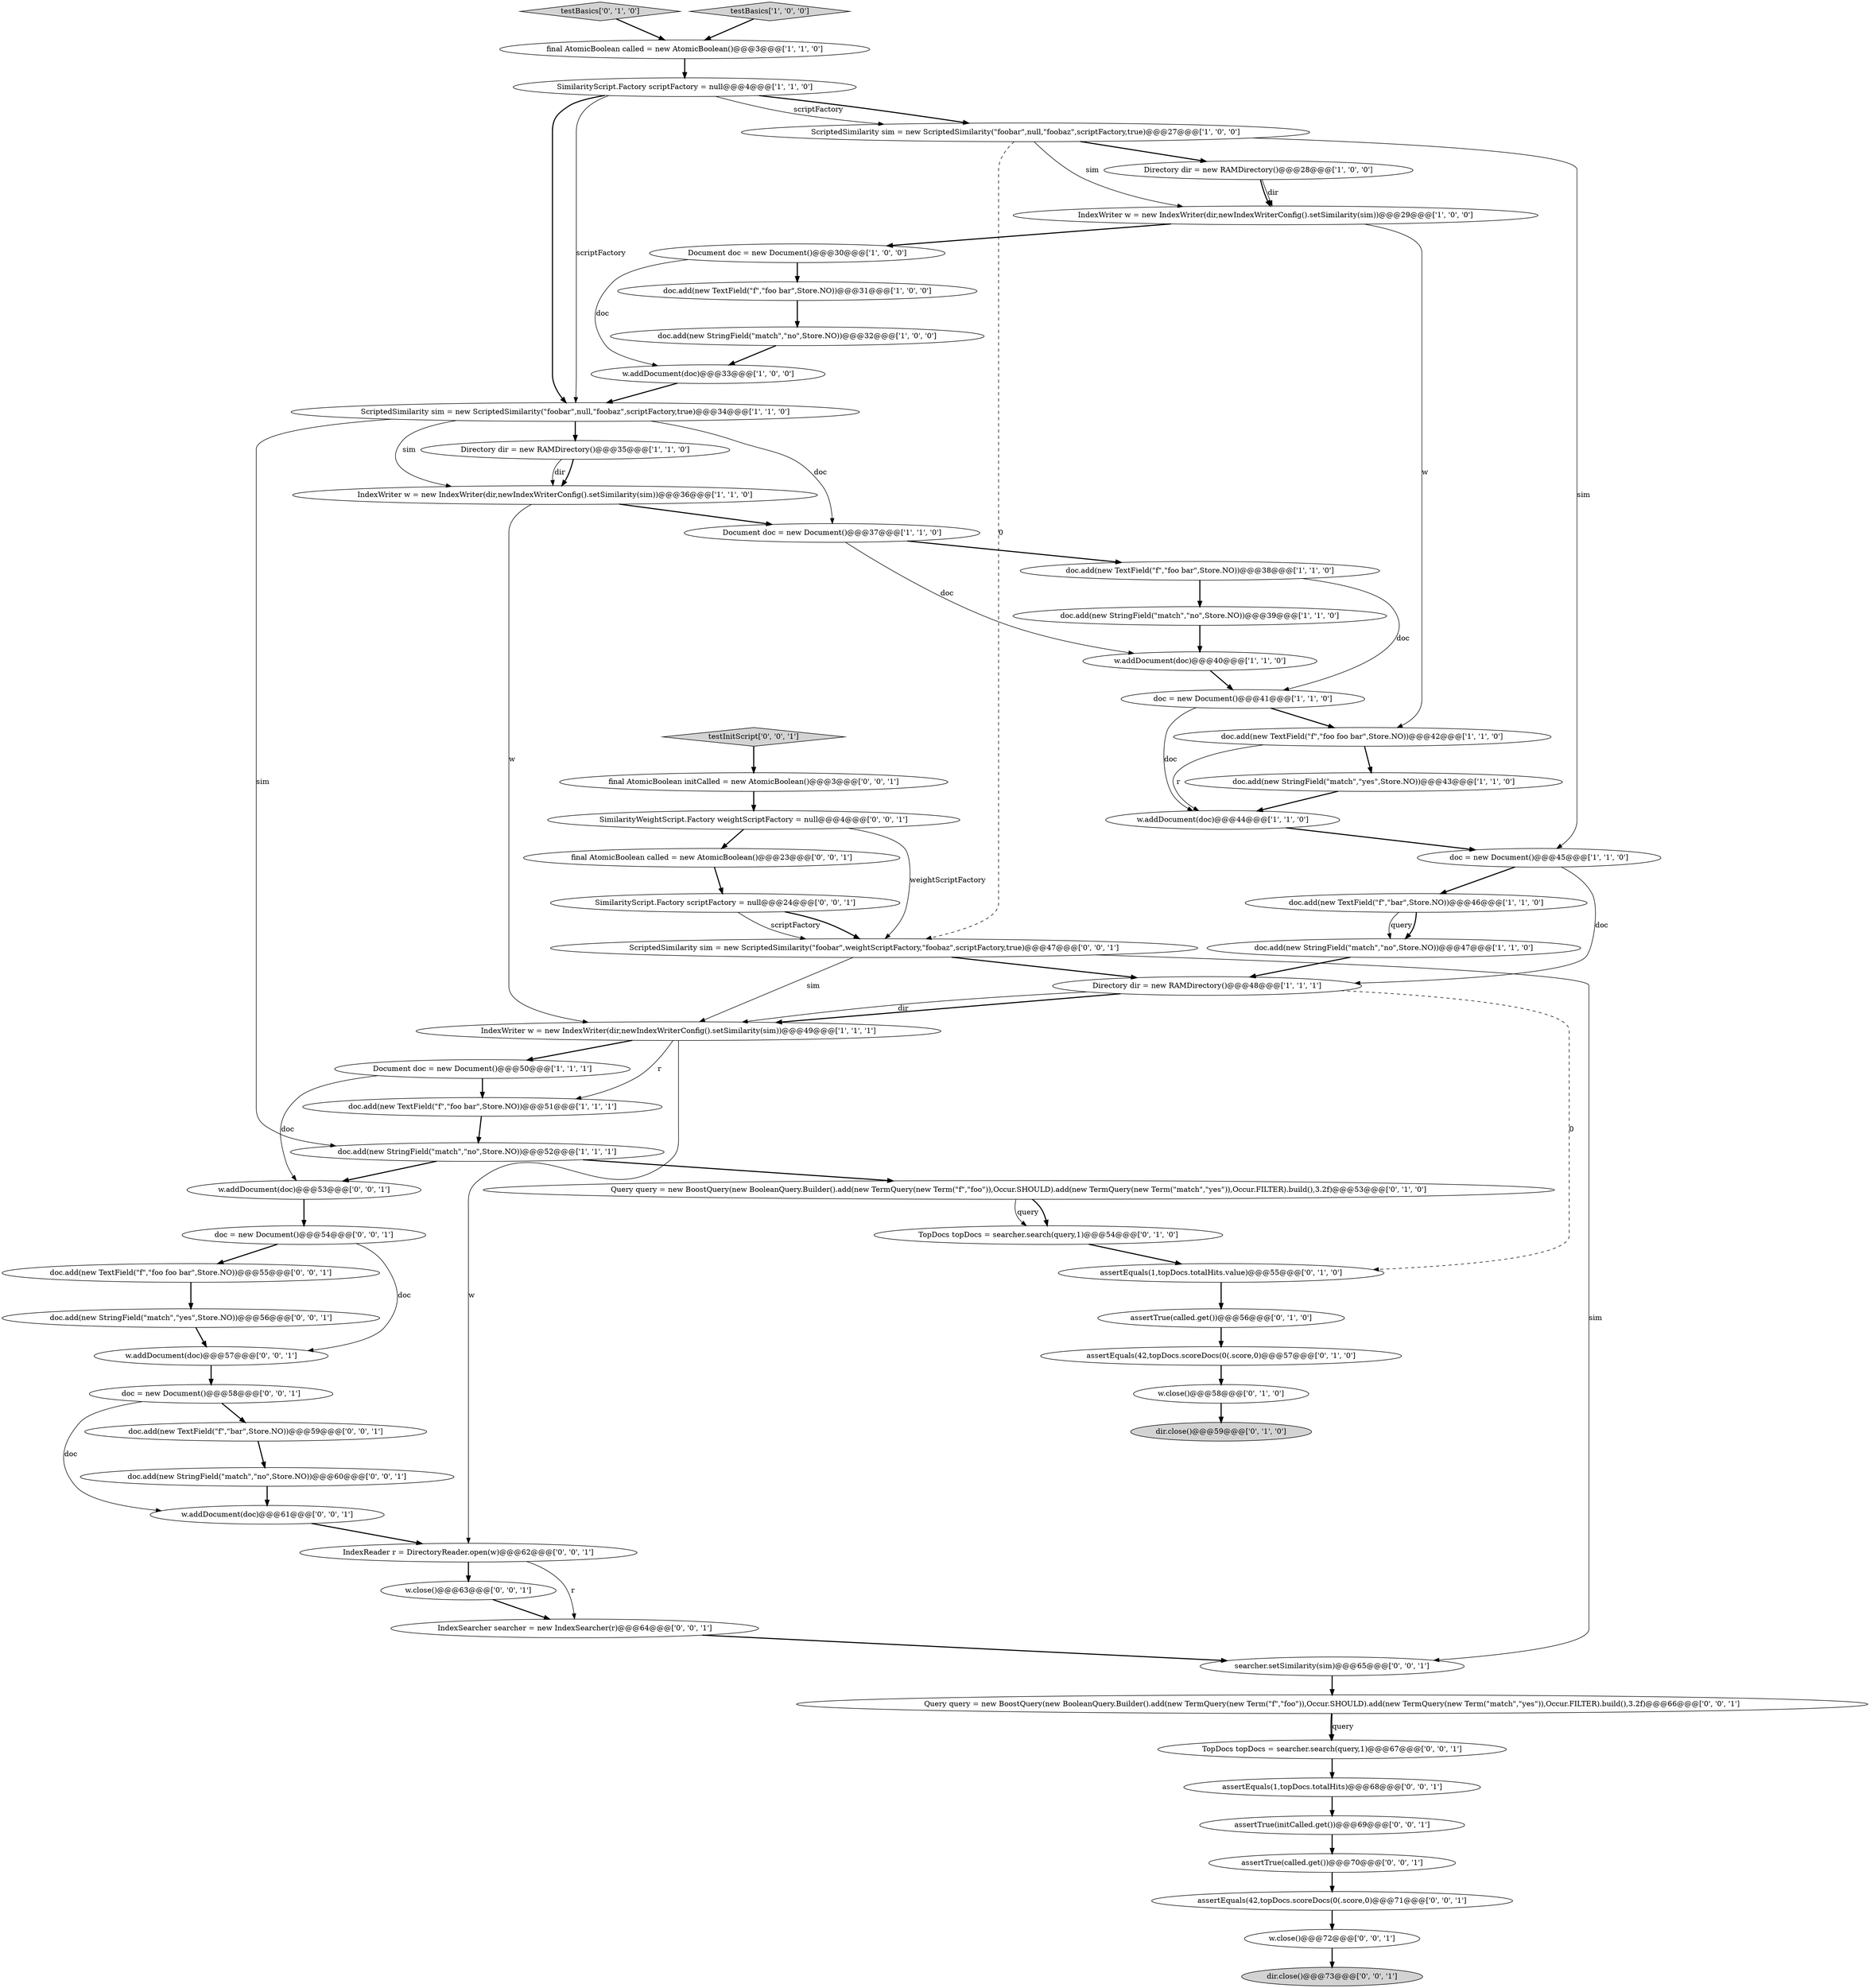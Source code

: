 digraph {
6 [style = filled, label = "SimilarityScript.Factory scriptFactory = null@@@4@@@['1', '1', '0']", fillcolor = white, shape = ellipse image = "AAA0AAABBB1BBB"];
5 [style = filled, label = "ScriptedSimilarity sim = new ScriptedSimilarity(\"foobar\",null,\"foobaz\",scriptFactory,true)@@@27@@@['1', '0', '0']", fillcolor = white, shape = ellipse image = "AAA0AAABBB1BBB"];
50 [style = filled, label = "dir.close()@@@73@@@['0', '0', '1']", fillcolor = lightgray, shape = ellipse image = "AAA0AAABBB3BBB"];
12 [style = filled, label = "Directory dir = new RAMDirectory()@@@28@@@['1', '0', '0']", fillcolor = white, shape = ellipse image = "AAA0AAABBB1BBB"];
29 [style = filled, label = "TopDocs topDocs = searcher.search(query,1)@@@54@@@['0', '1', '0']", fillcolor = white, shape = ellipse image = "AAA0AAABBB2BBB"];
49 [style = filled, label = "assertTrue(called.get())@@@70@@@['0', '0', '1']", fillcolor = white, shape = ellipse image = "AAA0AAABBB3BBB"];
37 [style = filled, label = "w.addDocument(doc)@@@53@@@['0', '0', '1']", fillcolor = white, shape = ellipse image = "AAA0AAABBB3BBB"];
36 [style = filled, label = "Query query = new BoostQuery(new BooleanQuery.Builder().add(new TermQuery(new Term(\"f\",\"foo\")),Occur.SHOULD).add(new TermQuery(new Term(\"match\",\"yes\")),Occur.FILTER).build(),3.2f)@@@53@@@['0', '1', '0']", fillcolor = white, shape = ellipse image = "AAA0AAABBB2BBB"];
32 [style = filled, label = "testBasics['0', '1', '0']", fillcolor = lightgray, shape = diamond image = "AAA0AAABBB2BBB"];
45 [style = filled, label = "assertEquals(42,topDocs.scoreDocs(0(.score,0)@@@71@@@['0', '0', '1']", fillcolor = white, shape = ellipse image = "AAA0AAABBB3BBB"];
42 [style = filled, label = "final AtomicBoolean initCalled = new AtomicBoolean()@@@3@@@['0', '0', '1']", fillcolor = white, shape = ellipse image = "AAA0AAABBB3BBB"];
60 [style = filled, label = "w.close()@@@72@@@['0', '0', '1']", fillcolor = white, shape = ellipse image = "AAA0AAABBB3BBB"];
30 [style = filled, label = "dir.close()@@@59@@@['0', '1', '0']", fillcolor = lightgray, shape = ellipse image = "AAA0AAABBB2BBB"];
1 [style = filled, label = "w.addDocument(doc)@@@44@@@['1', '1', '0']", fillcolor = white, shape = ellipse image = "AAA0AAABBB1BBB"];
7 [style = filled, label = "doc.add(new StringField(\"match\",\"no\",Store.NO))@@@32@@@['1', '0', '0']", fillcolor = white, shape = ellipse image = "AAA0AAABBB1BBB"];
11 [style = filled, label = "ScriptedSimilarity sim = new ScriptedSimilarity(\"foobar\",null,\"foobaz\",scriptFactory,true)@@@34@@@['1', '1', '0']", fillcolor = white, shape = ellipse image = "AAA0AAABBB1BBB"];
38 [style = filled, label = "w.addDocument(doc)@@@61@@@['0', '0', '1']", fillcolor = white, shape = ellipse image = "AAA0AAABBB3BBB"];
19 [style = filled, label = "doc = new Document()@@@41@@@['1', '1', '0']", fillcolor = white, shape = ellipse image = "AAA0AAABBB1BBB"];
18 [style = filled, label = "Directory dir = new RAMDirectory()@@@35@@@['1', '1', '0']", fillcolor = white, shape = ellipse image = "AAA0AAABBB1BBB"];
10 [style = filled, label = "doc.add(new TextField(\"f\",\"foo bar\",Store.NO))@@@51@@@['1', '1', '1']", fillcolor = white, shape = ellipse image = "AAA0AAABBB1BBB"];
57 [style = filled, label = "SimilarityScript.Factory scriptFactory = null@@@24@@@['0', '0', '1']", fillcolor = white, shape = ellipse image = "AAA0AAABBB3BBB"];
25 [style = filled, label = "doc.add(new TextField(\"f\",\"foo foo bar\",Store.NO))@@@42@@@['1', '1', '0']", fillcolor = white, shape = ellipse image = "AAA0AAABBB1BBB"];
8 [style = filled, label = "final AtomicBoolean called = new AtomicBoolean()@@@3@@@['1', '1', '0']", fillcolor = white, shape = ellipse image = "AAA0AAABBB1BBB"];
58 [style = filled, label = "w.addDocument(doc)@@@57@@@['0', '0', '1']", fillcolor = white, shape = ellipse image = "AAA0AAABBB3BBB"];
26 [style = filled, label = "Directory dir = new RAMDirectory()@@@48@@@['1', '1', '1']", fillcolor = white, shape = ellipse image = "AAA0AAABBB1BBB"];
53 [style = filled, label = "doc.add(new StringField(\"match\",\"yes\",Store.NO))@@@56@@@['0', '0', '1']", fillcolor = white, shape = ellipse image = "AAA0AAABBB3BBB"];
59 [style = filled, label = "IndexSearcher searcher = new IndexSearcher(r)@@@64@@@['0', '0', '1']", fillcolor = white, shape = ellipse image = "AAA0AAABBB3BBB"];
20 [style = filled, label = "IndexWriter w = new IndexWriter(dir,newIndexWriterConfig().setSimilarity(sim))@@@36@@@['1', '1', '0']", fillcolor = white, shape = ellipse image = "AAA0AAABBB1BBB"];
16 [style = filled, label = "doc.add(new TextField(\"f\",\"foo bar\",Store.NO))@@@38@@@['1', '1', '0']", fillcolor = white, shape = ellipse image = "AAA0AAABBB1BBB"];
27 [style = filled, label = "Document doc = new Document()@@@30@@@['1', '0', '0']", fillcolor = white, shape = ellipse image = "AAA0AAABBB1BBB"];
17 [style = filled, label = "IndexWriter w = new IndexWriter(dir,newIndexWriterConfig().setSimilarity(sim))@@@49@@@['1', '1', '1']", fillcolor = white, shape = ellipse image = "AAA0AAABBB1BBB"];
3 [style = filled, label = "doc.add(new TextField(\"f\",\"bar\",Store.NO))@@@46@@@['1', '1', '0']", fillcolor = white, shape = ellipse image = "AAA0AAABBB1BBB"];
46 [style = filled, label = "assertTrue(initCalled.get())@@@69@@@['0', '0', '1']", fillcolor = white, shape = ellipse image = "AAA0AAABBB3BBB"];
48 [style = filled, label = "doc = new Document()@@@58@@@['0', '0', '1']", fillcolor = white, shape = ellipse image = "AAA0AAABBB3BBB"];
55 [style = filled, label = "doc.add(new TextField(\"f\",\"foo foo bar\",Store.NO))@@@55@@@['0', '0', '1']", fillcolor = white, shape = ellipse image = "AAA0AAABBB3BBB"];
0 [style = filled, label = "doc = new Document()@@@45@@@['1', '1', '0']", fillcolor = white, shape = ellipse image = "AAA0AAABBB1BBB"];
41 [style = filled, label = "doc.add(new StringField(\"match\",\"no\",Store.NO))@@@60@@@['0', '0', '1']", fillcolor = white, shape = ellipse image = "AAA0AAABBB3BBB"];
33 [style = filled, label = "assertTrue(called.get())@@@56@@@['0', '1', '0']", fillcolor = white, shape = ellipse image = "AAA0AAABBB2BBB"];
43 [style = filled, label = "SimilarityWeightScript.Factory weightScriptFactory = null@@@4@@@['0', '0', '1']", fillcolor = white, shape = ellipse image = "AAA0AAABBB3BBB"];
63 [style = filled, label = "testInitScript['0', '0', '1']", fillcolor = lightgray, shape = diamond image = "AAA0AAABBB3BBB"];
24 [style = filled, label = "doc.add(new TextField(\"f\",\"foo bar\",Store.NO))@@@31@@@['1', '0', '0']", fillcolor = white, shape = ellipse image = "AAA0AAABBB1BBB"];
21 [style = filled, label = "w.addDocument(doc)@@@33@@@['1', '0', '0']", fillcolor = white, shape = ellipse image = "AAA0AAABBB1BBB"];
22 [style = filled, label = "doc.add(new StringField(\"match\",\"no\",Store.NO))@@@52@@@['1', '1', '1']", fillcolor = white, shape = ellipse image = "AAA0AAABBB1BBB"];
39 [style = filled, label = "TopDocs topDocs = searcher.search(query,1)@@@67@@@['0', '0', '1']", fillcolor = white, shape = ellipse image = "AAA0AAABBB3BBB"];
13 [style = filled, label = "doc.add(new StringField(\"match\",\"no\",Store.NO))@@@39@@@['1', '1', '0']", fillcolor = white, shape = ellipse image = "AAA0AAABBB1BBB"];
2 [style = filled, label = "testBasics['1', '0', '0']", fillcolor = lightgray, shape = diamond image = "AAA0AAABBB1BBB"];
44 [style = filled, label = "assertEquals(1,topDocs.totalHits)@@@68@@@['0', '0', '1']", fillcolor = white, shape = ellipse image = "AAA0AAABBB3BBB"];
47 [style = filled, label = "doc.add(new TextField(\"f\",\"bar\",Store.NO))@@@59@@@['0', '0', '1']", fillcolor = white, shape = ellipse image = "AAA0AAABBB3BBB"];
34 [style = filled, label = "assertEquals(1,topDocs.totalHits.value)@@@55@@@['0', '1', '0']", fillcolor = white, shape = ellipse image = "AAA1AAABBB2BBB"];
56 [style = filled, label = "ScriptedSimilarity sim = new ScriptedSimilarity(\"foobar\",weightScriptFactory,\"foobaz\",scriptFactory,true)@@@47@@@['0', '0', '1']", fillcolor = white, shape = ellipse image = "AAA0AAABBB3BBB"];
4 [style = filled, label = "w.addDocument(doc)@@@40@@@['1', '1', '0']", fillcolor = white, shape = ellipse image = "AAA0AAABBB1BBB"];
14 [style = filled, label = "doc.add(new StringField(\"match\",\"no\",Store.NO))@@@47@@@['1', '1', '0']", fillcolor = white, shape = ellipse image = "AAA0AAABBB1BBB"];
54 [style = filled, label = "w.close()@@@63@@@['0', '0', '1']", fillcolor = white, shape = ellipse image = "AAA0AAABBB3BBB"];
31 [style = filled, label = "assertEquals(42,topDocs.scoreDocs(0(.score,0)@@@57@@@['0', '1', '0']", fillcolor = white, shape = ellipse image = "AAA0AAABBB2BBB"];
28 [style = filled, label = "Document doc = new Document()@@@37@@@['1', '1', '0']", fillcolor = white, shape = ellipse image = "AAA0AAABBB1BBB"];
40 [style = filled, label = "Query query = new BoostQuery(new BooleanQuery.Builder().add(new TermQuery(new Term(\"f\",\"foo\")),Occur.SHOULD).add(new TermQuery(new Term(\"match\",\"yes\")),Occur.FILTER).build(),3.2f)@@@66@@@['0', '0', '1']", fillcolor = white, shape = ellipse image = "AAA0AAABBB3BBB"];
51 [style = filled, label = "final AtomicBoolean called = new AtomicBoolean()@@@23@@@['0', '0', '1']", fillcolor = white, shape = ellipse image = "AAA0AAABBB3BBB"];
62 [style = filled, label = "searcher.setSimilarity(sim)@@@65@@@['0', '0', '1']", fillcolor = white, shape = ellipse image = "AAA0AAABBB3BBB"];
52 [style = filled, label = "doc = new Document()@@@54@@@['0', '0', '1']", fillcolor = white, shape = ellipse image = "AAA0AAABBB3BBB"];
35 [style = filled, label = "w.close()@@@58@@@['0', '1', '0']", fillcolor = white, shape = ellipse image = "AAA0AAABBB2BBB"];
9 [style = filled, label = "IndexWriter w = new IndexWriter(dir,newIndexWriterConfig().setSimilarity(sim))@@@29@@@['1', '0', '0']", fillcolor = white, shape = ellipse image = "AAA0AAABBB1BBB"];
23 [style = filled, label = "doc.add(new StringField(\"match\",\"yes\",Store.NO))@@@43@@@['1', '1', '0']", fillcolor = white, shape = ellipse image = "AAA0AAABBB1BBB"];
15 [style = filled, label = "Document doc = new Document()@@@50@@@['1', '1', '1']", fillcolor = white, shape = ellipse image = "AAA0AAABBB1BBB"];
61 [style = filled, label = "IndexReader r = DirectoryReader.open(w)@@@62@@@['0', '0', '1']", fillcolor = white, shape = ellipse image = "AAA0AAABBB3BBB"];
43->56 [style = solid, label="weightScriptFactory"];
26->17 [style = bold, label=""];
28->16 [style = bold, label=""];
18->20 [style = bold, label=""];
28->4 [style = solid, label="doc"];
17->61 [style = solid, label="w"];
38->61 [style = bold, label=""];
16->13 [style = bold, label=""];
57->56 [style = bold, label=""];
52->55 [style = bold, label=""];
51->57 [style = bold, label=""];
4->19 [style = bold, label=""];
17->10 [style = solid, label="r"];
18->20 [style = solid, label="dir"];
41->38 [style = bold, label=""];
6->5 [style = bold, label=""];
59->62 [style = bold, label=""];
5->12 [style = bold, label=""];
40->39 [style = bold, label=""];
12->9 [style = solid, label="dir"];
5->0 [style = solid, label="sim"];
48->38 [style = solid, label="doc"];
3->14 [style = solid, label="query"];
25->1 [style = solid, label="r"];
26->34 [style = dashed, label="0"];
3->14 [style = bold, label=""];
33->31 [style = bold, label=""];
44->46 [style = bold, label=""];
24->7 [style = bold, label=""];
35->30 [style = bold, label=""];
26->17 [style = solid, label="dir"];
9->27 [style = bold, label=""];
6->5 [style = solid, label="scriptFactory"];
6->11 [style = bold, label=""];
0->26 [style = solid, label="doc"];
11->18 [style = bold, label=""];
11->22 [style = solid, label="sim"];
12->9 [style = bold, label=""];
11->28 [style = solid, label="doc"];
19->1 [style = solid, label="doc"];
17->15 [style = bold, label=""];
22->36 [style = bold, label=""];
63->42 [style = bold, label=""];
58->48 [style = bold, label=""];
39->44 [style = bold, label=""];
1->0 [style = bold, label=""];
52->58 [style = solid, label="doc"];
21->11 [style = bold, label=""];
11->20 [style = solid, label="sim"];
62->40 [style = bold, label=""];
6->11 [style = solid, label="scriptFactory"];
13->4 [style = bold, label=""];
43->51 [style = bold, label=""];
48->47 [style = bold, label=""];
49->45 [style = bold, label=""];
5->9 [style = solid, label="sim"];
34->33 [style = bold, label=""];
54->59 [style = bold, label=""];
57->56 [style = solid, label="scriptFactory"];
0->3 [style = bold, label=""];
8->6 [style = bold, label=""];
2->8 [style = bold, label=""];
19->25 [style = bold, label=""];
10->22 [style = bold, label=""];
15->37 [style = solid, label="doc"];
32->8 [style = bold, label=""];
55->53 [style = bold, label=""];
27->21 [style = solid, label="doc"];
61->59 [style = solid, label="r"];
15->10 [style = bold, label=""];
56->26 [style = bold, label=""];
25->23 [style = bold, label=""];
46->49 [style = bold, label=""];
20->17 [style = solid, label="w"];
36->29 [style = bold, label=""];
23->1 [style = bold, label=""];
47->41 [style = bold, label=""];
37->52 [style = bold, label=""];
42->43 [style = bold, label=""];
7->21 [style = bold, label=""];
14->26 [style = bold, label=""];
5->56 [style = dashed, label="0"];
31->35 [style = bold, label=""];
29->34 [style = bold, label=""];
27->24 [style = bold, label=""];
60->50 [style = bold, label=""];
56->17 [style = solid, label="sim"];
56->62 [style = solid, label="sim"];
9->25 [style = solid, label="w"];
40->39 [style = solid, label="query"];
20->28 [style = bold, label=""];
61->54 [style = bold, label=""];
45->60 [style = bold, label=""];
36->29 [style = solid, label="query"];
16->19 [style = solid, label="doc"];
53->58 [style = bold, label=""];
22->37 [style = bold, label=""];
}
